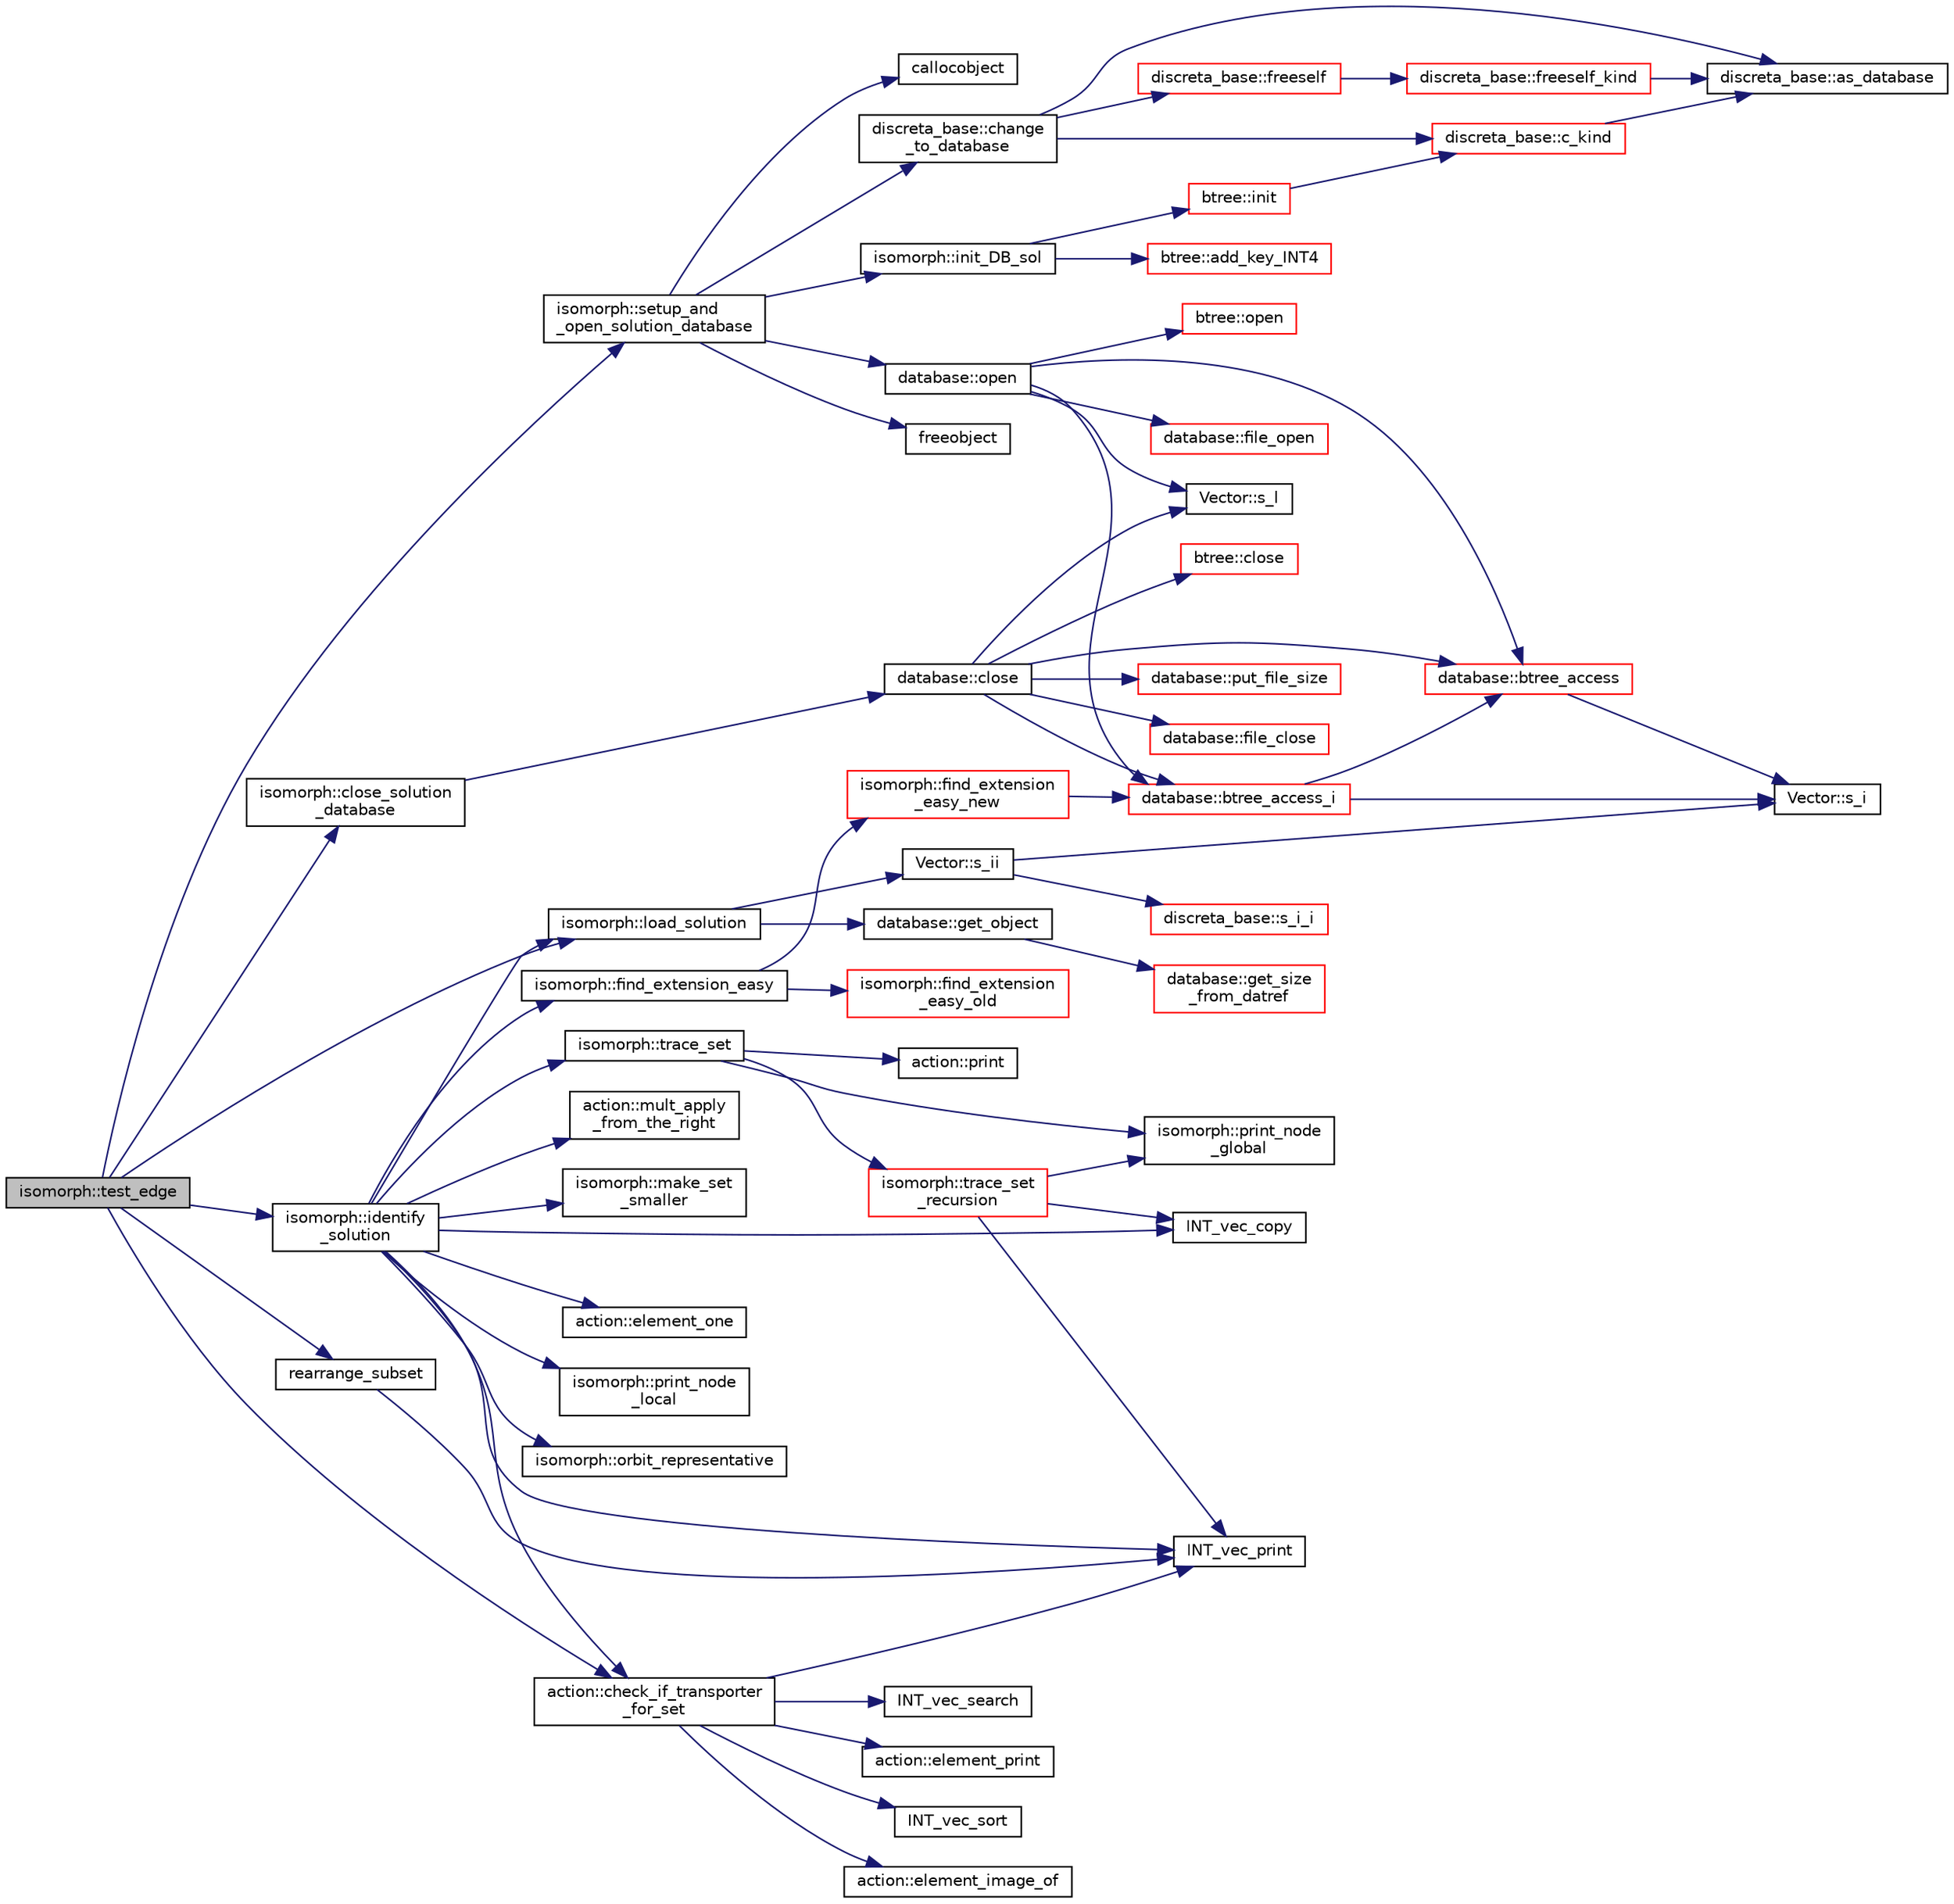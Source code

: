 digraph "isomorph::test_edge"
{
  edge [fontname="Helvetica",fontsize="10",labelfontname="Helvetica",labelfontsize="10"];
  node [fontname="Helvetica",fontsize="10",shape=record];
  rankdir="LR";
  Node13347 [label="isomorph::test_edge",height=0.2,width=0.4,color="black", fillcolor="grey75", style="filled", fontcolor="black"];
  Node13347 -> Node13348 [color="midnightblue",fontsize="10",style="solid",fontname="Helvetica"];
  Node13348 [label="isomorph::setup_and\l_open_solution_database",height=0.2,width=0.4,color="black", fillcolor="white", style="filled",URL="$d3/d5f/classisomorph.html#a31846d3ae261a9c2dc089fb87710ce5c"];
  Node13348 -> Node13349 [color="midnightblue",fontsize="10",style="solid",fontname="Helvetica"];
  Node13349 [label="freeobject",height=0.2,width=0.4,color="black", fillcolor="white", style="filled",URL="$d9/d60/discreta_8h.html#a3bd8a0c7f8d0451709f6e310536ff2ae"];
  Node13348 -> Node13350 [color="midnightblue",fontsize="10",style="solid",fontname="Helvetica"];
  Node13350 [label="callocobject",height=0.2,width=0.4,color="black", fillcolor="white", style="filled",URL="$d9/d60/discreta_8h.html#a8bbcb8338d159223714097d10e94364d"];
  Node13348 -> Node13351 [color="midnightblue",fontsize="10",style="solid",fontname="Helvetica"];
  Node13351 [label="discreta_base::change\l_to_database",height=0.2,width=0.4,color="black", fillcolor="white", style="filled",URL="$d7/d71/classdiscreta__base.html#a9187fb1e0526e3d327b78bb19475ae40"];
  Node13351 -> Node13352 [color="midnightblue",fontsize="10",style="solid",fontname="Helvetica"];
  Node13352 [label="discreta_base::freeself",height=0.2,width=0.4,color="red", fillcolor="white", style="filled",URL="$d7/d71/classdiscreta__base.html#a9a3c9501a562293b5667c11b9174d6e5"];
  Node13352 -> Node13353 [color="midnightblue",fontsize="10",style="solid",fontname="Helvetica"];
  Node13353 [label="discreta_base::freeself_kind",height=0.2,width=0.4,color="red", fillcolor="white", style="filled",URL="$d7/d71/classdiscreta__base.html#a63a23ada2165b3838fab719ed458cec8"];
  Node13353 -> Node13392 [color="midnightblue",fontsize="10",style="solid",fontname="Helvetica"];
  Node13392 [label="discreta_base::as_database",height=0.2,width=0.4,color="black", fillcolor="white", style="filled",URL="$d7/d71/classdiscreta__base.html#ab055d39d58210a2b03ba3d33703b09a9"];
  Node13351 -> Node13400 [color="midnightblue",fontsize="10",style="solid",fontname="Helvetica"];
  Node13400 [label="discreta_base::c_kind",height=0.2,width=0.4,color="red", fillcolor="white", style="filled",URL="$d7/d71/classdiscreta__base.html#adc2ff61589c2d083688e7a43f333cb62"];
  Node13400 -> Node13392 [color="midnightblue",fontsize="10",style="solid",fontname="Helvetica"];
  Node13351 -> Node13392 [color="midnightblue",fontsize="10",style="solid",fontname="Helvetica"];
  Node13348 -> Node13423 [color="midnightblue",fontsize="10",style="solid",fontname="Helvetica"];
  Node13423 [label="isomorph::init_DB_sol",height=0.2,width=0.4,color="black", fillcolor="white", style="filled",URL="$d3/d5f/classisomorph.html#afd8d8a546fa9a7bc6f211b216e291039"];
  Node13423 -> Node13424 [color="midnightblue",fontsize="10",style="solid",fontname="Helvetica"];
  Node13424 [label="btree::init",height=0.2,width=0.4,color="red", fillcolor="white", style="filled",URL="$dd/db0/classbtree.html#a3c88706e9886f1f9bc142b511aeab642"];
  Node13424 -> Node13400 [color="midnightblue",fontsize="10",style="solid",fontname="Helvetica"];
  Node13423 -> Node13446 [color="midnightblue",fontsize="10",style="solid",fontname="Helvetica"];
  Node13446 [label="btree::add_key_INT4",height=0.2,width=0.4,color="red", fillcolor="white", style="filled",URL="$dd/db0/classbtree.html#a4c42710e5f8cb4e3991d591fe2ae6f42"];
  Node13348 -> Node13461 [color="midnightblue",fontsize="10",style="solid",fontname="Helvetica"];
  Node13461 [label="database::open",height=0.2,width=0.4,color="black", fillcolor="white", style="filled",URL="$db/d72/classdatabase.html#a65e8eccf98ecab4d55fb25bacaae6a19"];
  Node13461 -> Node13462 [color="midnightblue",fontsize="10",style="solid",fontname="Helvetica"];
  Node13462 [label="database::file_open",height=0.2,width=0.4,color="red", fillcolor="white", style="filled",URL="$db/d72/classdatabase.html#a33494febd887d058f862ef6001d4a044"];
  Node13461 -> Node13472 [color="midnightblue",fontsize="10",style="solid",fontname="Helvetica"];
  Node13472 [label="database::btree_access",height=0.2,width=0.4,color="red", fillcolor="white", style="filled",URL="$db/d72/classdatabase.html#a30109ba5488b06111439f887fc1ac499"];
  Node13472 -> Node13417 [color="midnightblue",fontsize="10",style="solid",fontname="Helvetica"];
  Node13417 [label="Vector::s_i",height=0.2,width=0.4,color="black", fillcolor="white", style="filled",URL="$d5/db2/class_vector.html#a1c4fe1752523df8119f70dd550244871"];
  Node13461 -> Node13457 [color="midnightblue",fontsize="10",style="solid",fontname="Helvetica"];
  Node13457 [label="Vector::s_l",height=0.2,width=0.4,color="black", fillcolor="white", style="filled",URL="$d5/db2/class_vector.html#ad2dc082288f858d22a528832289e0704"];
  Node13461 -> Node13473 [color="midnightblue",fontsize="10",style="solid",fontname="Helvetica"];
  Node13473 [label="database::btree_access_i",height=0.2,width=0.4,color="red", fillcolor="white", style="filled",URL="$db/d72/classdatabase.html#a215047d1b32b8bd54f91a7bdca168eee"];
  Node13473 -> Node13472 [color="midnightblue",fontsize="10",style="solid",fontname="Helvetica"];
  Node13473 -> Node13417 [color="midnightblue",fontsize="10",style="solid",fontname="Helvetica"];
  Node13461 -> Node13474 [color="midnightblue",fontsize="10",style="solid",fontname="Helvetica"];
  Node13474 [label="btree::open",height=0.2,width=0.4,color="red", fillcolor="white", style="filled",URL="$dd/db0/classbtree.html#a3e718949f1be6057839463292a60297a"];
  Node13347 -> Node13482 [color="midnightblue",fontsize="10",style="solid",fontname="Helvetica"];
  Node13482 [label="isomorph::load_solution",height=0.2,width=0.4,color="black", fillcolor="white", style="filled",URL="$d3/d5f/classisomorph.html#a18df8e5d8ba2c2fe7c6d59a2d42768a5"];
  Node13482 -> Node13483 [color="midnightblue",fontsize="10",style="solid",fontname="Helvetica"];
  Node13483 [label="database::get_object",height=0.2,width=0.4,color="black", fillcolor="white", style="filled",URL="$db/d72/classdatabase.html#a2f58ec1301addabc2fb6544038e108c6"];
  Node13483 -> Node13484 [color="midnightblue",fontsize="10",style="solid",fontname="Helvetica"];
  Node13484 [label="database::get_size\l_from_datref",height=0.2,width=0.4,color="red", fillcolor="white", style="filled",URL="$db/d72/classdatabase.html#ae71e4c19b07a2d67682fbd4b069e9a7e"];
  Node13482 -> Node13487 [color="midnightblue",fontsize="10",style="solid",fontname="Helvetica"];
  Node13487 [label="Vector::s_ii",height=0.2,width=0.4,color="black", fillcolor="white", style="filled",URL="$d5/db2/class_vector.html#a75d4942cc7b9794717b4846c10520db8"];
  Node13487 -> Node13417 [color="midnightblue",fontsize="10",style="solid",fontname="Helvetica"];
  Node13487 -> Node13488 [color="midnightblue",fontsize="10",style="solid",fontname="Helvetica"];
  Node13488 [label="discreta_base::s_i_i",height=0.2,width=0.4,color="red", fillcolor="white", style="filled",URL="$d7/d71/classdiscreta__base.html#aadb92c01fbe69b3034b0214b33fbc735"];
  Node13347 -> Node13489 [color="midnightblue",fontsize="10",style="solid",fontname="Helvetica"];
  Node13489 [label="rearrange_subset",height=0.2,width=0.4,color="black", fillcolor="white", style="filled",URL="$d5/de2/foundations_2data__structures_2data__structures_8h.html#a523610ec4b589b62fcd862f7dd2392a8"];
  Node13489 -> Node13490 [color="midnightblue",fontsize="10",style="solid",fontname="Helvetica"];
  Node13490 [label="INT_vec_print",height=0.2,width=0.4,color="black", fillcolor="white", style="filled",URL="$df/dbf/sajeeb_8_c.html#a79a5901af0b47dd0d694109543c027fe"];
  Node13347 -> Node13491 [color="midnightblue",fontsize="10",style="solid",fontname="Helvetica"];
  Node13491 [label="isomorph::identify\l_solution",height=0.2,width=0.4,color="black", fillcolor="white", style="filled",URL="$d3/d5f/classisomorph.html#abc63d2e561a6209e32c47d8486c9a67e"];
  Node13491 -> Node13492 [color="midnightblue",fontsize="10",style="solid",fontname="Helvetica"];
  Node13492 [label="INT_vec_copy",height=0.2,width=0.4,color="black", fillcolor="white", style="filled",URL="$df/dbf/sajeeb_8_c.html#ac2d875e27e009af6ec04d17254d11075"];
  Node13491 -> Node13493 [color="midnightblue",fontsize="10",style="solid",fontname="Helvetica"];
  Node13493 [label="action::element_one",height=0.2,width=0.4,color="black", fillcolor="white", style="filled",URL="$d2/d86/classaction.html#a780a105daf04d6d1fe7e2f63b3c88e3b"];
  Node13491 -> Node13494 [color="midnightblue",fontsize="10",style="solid",fontname="Helvetica"];
  Node13494 [label="isomorph::trace_set",height=0.2,width=0.4,color="black", fillcolor="white", style="filled",URL="$d3/d5f/classisomorph.html#ab7bbf8af4ad4d1c7bcbbd190ee2ce6a6"];
  Node13494 -> Node13495 [color="midnightblue",fontsize="10",style="solid",fontname="Helvetica"];
  Node13495 [label="isomorph::trace_set\l_recursion",height=0.2,width=0.4,color="red", fillcolor="white", style="filled",URL="$d3/d5f/classisomorph.html#a8ef29320b04d7ca09212706e47b013b9"];
  Node13495 -> Node13496 [color="midnightblue",fontsize="10",style="solid",fontname="Helvetica"];
  Node13496 [label="isomorph::print_node\l_global",height=0.2,width=0.4,color="black", fillcolor="white", style="filled",URL="$d3/d5f/classisomorph.html#ac62bed8edc25b5b50cc4f275f94c8470"];
  Node13495 -> Node13492 [color="midnightblue",fontsize="10",style="solid",fontname="Helvetica"];
  Node13495 -> Node13490 [color="midnightblue",fontsize="10",style="solid",fontname="Helvetica"];
  Node13494 -> Node13496 [color="midnightblue",fontsize="10",style="solid",fontname="Helvetica"];
  Node13494 -> Node13538 [color="midnightblue",fontsize="10",style="solid",fontname="Helvetica"];
  Node13538 [label="action::print",height=0.2,width=0.4,color="black", fillcolor="white", style="filled",URL="$d2/d86/classaction.html#ae4159079fcf493e0e110c2114cc0a52d"];
  Node13491 -> Node13539 [color="midnightblue",fontsize="10",style="solid",fontname="Helvetica"];
  Node13539 [label="isomorph::print_node\l_local",height=0.2,width=0.4,color="black", fillcolor="white", style="filled",URL="$d3/d5f/classisomorph.html#a0c0aa4acce86bf0b479a216a3afdabcc"];
  Node13491 -> Node13540 [color="midnightblue",fontsize="10",style="solid",fontname="Helvetica"];
  Node13540 [label="isomorph::find_extension_easy",height=0.2,width=0.4,color="black", fillcolor="white", style="filled",URL="$d3/d5f/classisomorph.html#a2861ed73bff2090e2c2a97e263258134"];
  Node13540 -> Node13541 [color="midnightblue",fontsize="10",style="solid",fontname="Helvetica"];
  Node13541 [label="isomorph::find_extension\l_easy_old",height=0.2,width=0.4,color="red", fillcolor="white", style="filled",URL="$d3/d5f/classisomorph.html#ac527cea5328b515e3194c998217ea0bf"];
  Node13540 -> Node13545 [color="midnightblue",fontsize="10",style="solid",fontname="Helvetica"];
  Node13545 [label="isomorph::find_extension\l_easy_new",height=0.2,width=0.4,color="red", fillcolor="white", style="filled",URL="$d3/d5f/classisomorph.html#a239dde6a8264198fc3f6fb2e15cd882d"];
  Node13545 -> Node13473 [color="midnightblue",fontsize="10",style="solid",fontname="Helvetica"];
  Node13491 -> Node13559 [color="midnightblue",fontsize="10",style="solid",fontname="Helvetica"];
  Node13559 [label="isomorph::orbit_representative",height=0.2,width=0.4,color="black", fillcolor="white", style="filled",URL="$d3/d5f/classisomorph.html#acdfd35e2cb33942945e10dedeb4a210f"];
  Node13491 -> Node13560 [color="midnightblue",fontsize="10",style="solid",fontname="Helvetica"];
  Node13560 [label="action::mult_apply\l_from_the_right",height=0.2,width=0.4,color="black", fillcolor="white", style="filled",URL="$d2/d86/classaction.html#a00d1b49d2550d6a4cec42543076aac5b"];
  Node13491 -> Node13561 [color="midnightblue",fontsize="10",style="solid",fontname="Helvetica"];
  Node13561 [label="isomorph::make_set\l_smaller",height=0.2,width=0.4,color="black", fillcolor="white", style="filled",URL="$d3/d5f/classisomorph.html#abd12747ffc397ec1d04907f9f1c4b4be"];
  Node13491 -> Node13482 [color="midnightblue",fontsize="10",style="solid",fontname="Helvetica"];
  Node13491 -> Node13562 [color="midnightblue",fontsize="10",style="solid",fontname="Helvetica"];
  Node13562 [label="action::check_if_transporter\l_for_set",height=0.2,width=0.4,color="black", fillcolor="white", style="filled",URL="$d2/d86/classaction.html#a84f3aaa00cbc09fb93f131b16d1fd290"];
  Node13562 -> Node13490 [color="midnightblue",fontsize="10",style="solid",fontname="Helvetica"];
  Node13562 -> Node13498 [color="midnightblue",fontsize="10",style="solid",fontname="Helvetica"];
  Node13498 [label="action::element_print",height=0.2,width=0.4,color="black", fillcolor="white", style="filled",URL="$d2/d86/classaction.html#ae38c3ef3c1125213733d63c6fc3c40cd"];
  Node13562 -> Node13563 [color="midnightblue",fontsize="10",style="solid",fontname="Helvetica"];
  Node13563 [label="INT_vec_sort",height=0.2,width=0.4,color="black", fillcolor="white", style="filled",URL="$d5/de2/foundations_2data__structures_2data__structures_8h.html#a877cf6c0867f8a8e7c199476e640eca5"];
  Node13562 -> Node13499 [color="midnightblue",fontsize="10",style="solid",fontname="Helvetica"];
  Node13499 [label="action::element_image_of",height=0.2,width=0.4,color="black", fillcolor="white", style="filled",URL="$d2/d86/classaction.html#ae09559d4537a048fc860f8a74a31393d"];
  Node13562 -> Node13564 [color="midnightblue",fontsize="10",style="solid",fontname="Helvetica"];
  Node13564 [label="INT_vec_search",height=0.2,width=0.4,color="black", fillcolor="white", style="filled",URL="$d5/de2/foundations_2data__structures_2data__structures_8h.html#ad103ef2316a1f671bdb68fd9cd9ba945"];
  Node13491 -> Node13490 [color="midnightblue",fontsize="10",style="solid",fontname="Helvetica"];
  Node13347 -> Node13562 [color="midnightblue",fontsize="10",style="solid",fontname="Helvetica"];
  Node13347 -> Node13565 [color="midnightblue",fontsize="10",style="solid",fontname="Helvetica"];
  Node13565 [label="isomorph::close_solution\l_database",height=0.2,width=0.4,color="black", fillcolor="white", style="filled",URL="$d3/d5f/classisomorph.html#a4219716e51f60288361e06dd0e91810b"];
  Node13565 -> Node13566 [color="midnightblue",fontsize="10",style="solid",fontname="Helvetica"];
  Node13566 [label="database::close",height=0.2,width=0.4,color="black", fillcolor="white", style="filled",URL="$db/d72/classdatabase.html#acdc74d15f711cab1c165989723d45caf"];
  Node13566 -> Node13567 [color="midnightblue",fontsize="10",style="solid",fontname="Helvetica"];
  Node13567 [label="database::put_file_size",height=0.2,width=0.4,color="red", fillcolor="white", style="filled",URL="$db/d72/classdatabase.html#a3490df2b9feac3d2cfab8a5d00033ab4"];
  Node13566 -> Node13569 [color="midnightblue",fontsize="10",style="solid",fontname="Helvetica"];
  Node13569 [label="database::file_close",height=0.2,width=0.4,color="red", fillcolor="white", style="filled",URL="$db/d72/classdatabase.html#a2c40bcffaf69fb166b6ac1bafee50baf"];
  Node13566 -> Node13472 [color="midnightblue",fontsize="10",style="solid",fontname="Helvetica"];
  Node13566 -> Node13457 [color="midnightblue",fontsize="10",style="solid",fontname="Helvetica"];
  Node13566 -> Node13473 [color="midnightblue",fontsize="10",style="solid",fontname="Helvetica"];
  Node13566 -> Node13570 [color="midnightblue",fontsize="10",style="solid",fontname="Helvetica"];
  Node13570 [label="btree::close",height=0.2,width=0.4,color="red", fillcolor="white", style="filled",URL="$dd/db0/classbtree.html#acdd59b8696e09dc1c76356902fb35cbd"];
}
